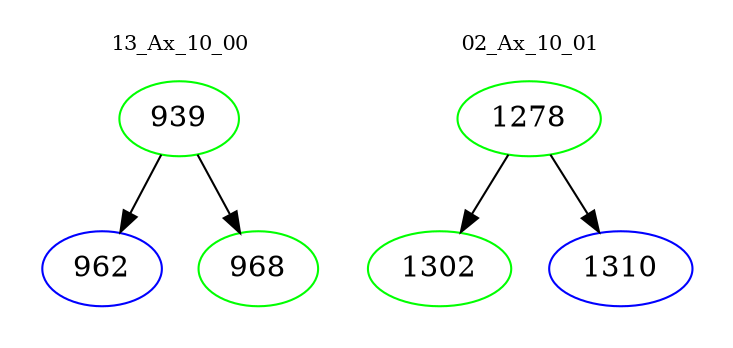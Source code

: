 digraph{
subgraph cluster_0 {
color = white
label = "13_Ax_10_00";
fontsize=10;
T0_939 [label="939", color="green"]
T0_939 -> T0_962 [color="black"]
T0_962 [label="962", color="blue"]
T0_939 -> T0_968 [color="black"]
T0_968 [label="968", color="green"]
}
subgraph cluster_1 {
color = white
label = "02_Ax_10_01";
fontsize=10;
T1_1278 [label="1278", color="green"]
T1_1278 -> T1_1302 [color="black"]
T1_1302 [label="1302", color="green"]
T1_1278 -> T1_1310 [color="black"]
T1_1310 [label="1310", color="blue"]
}
}
